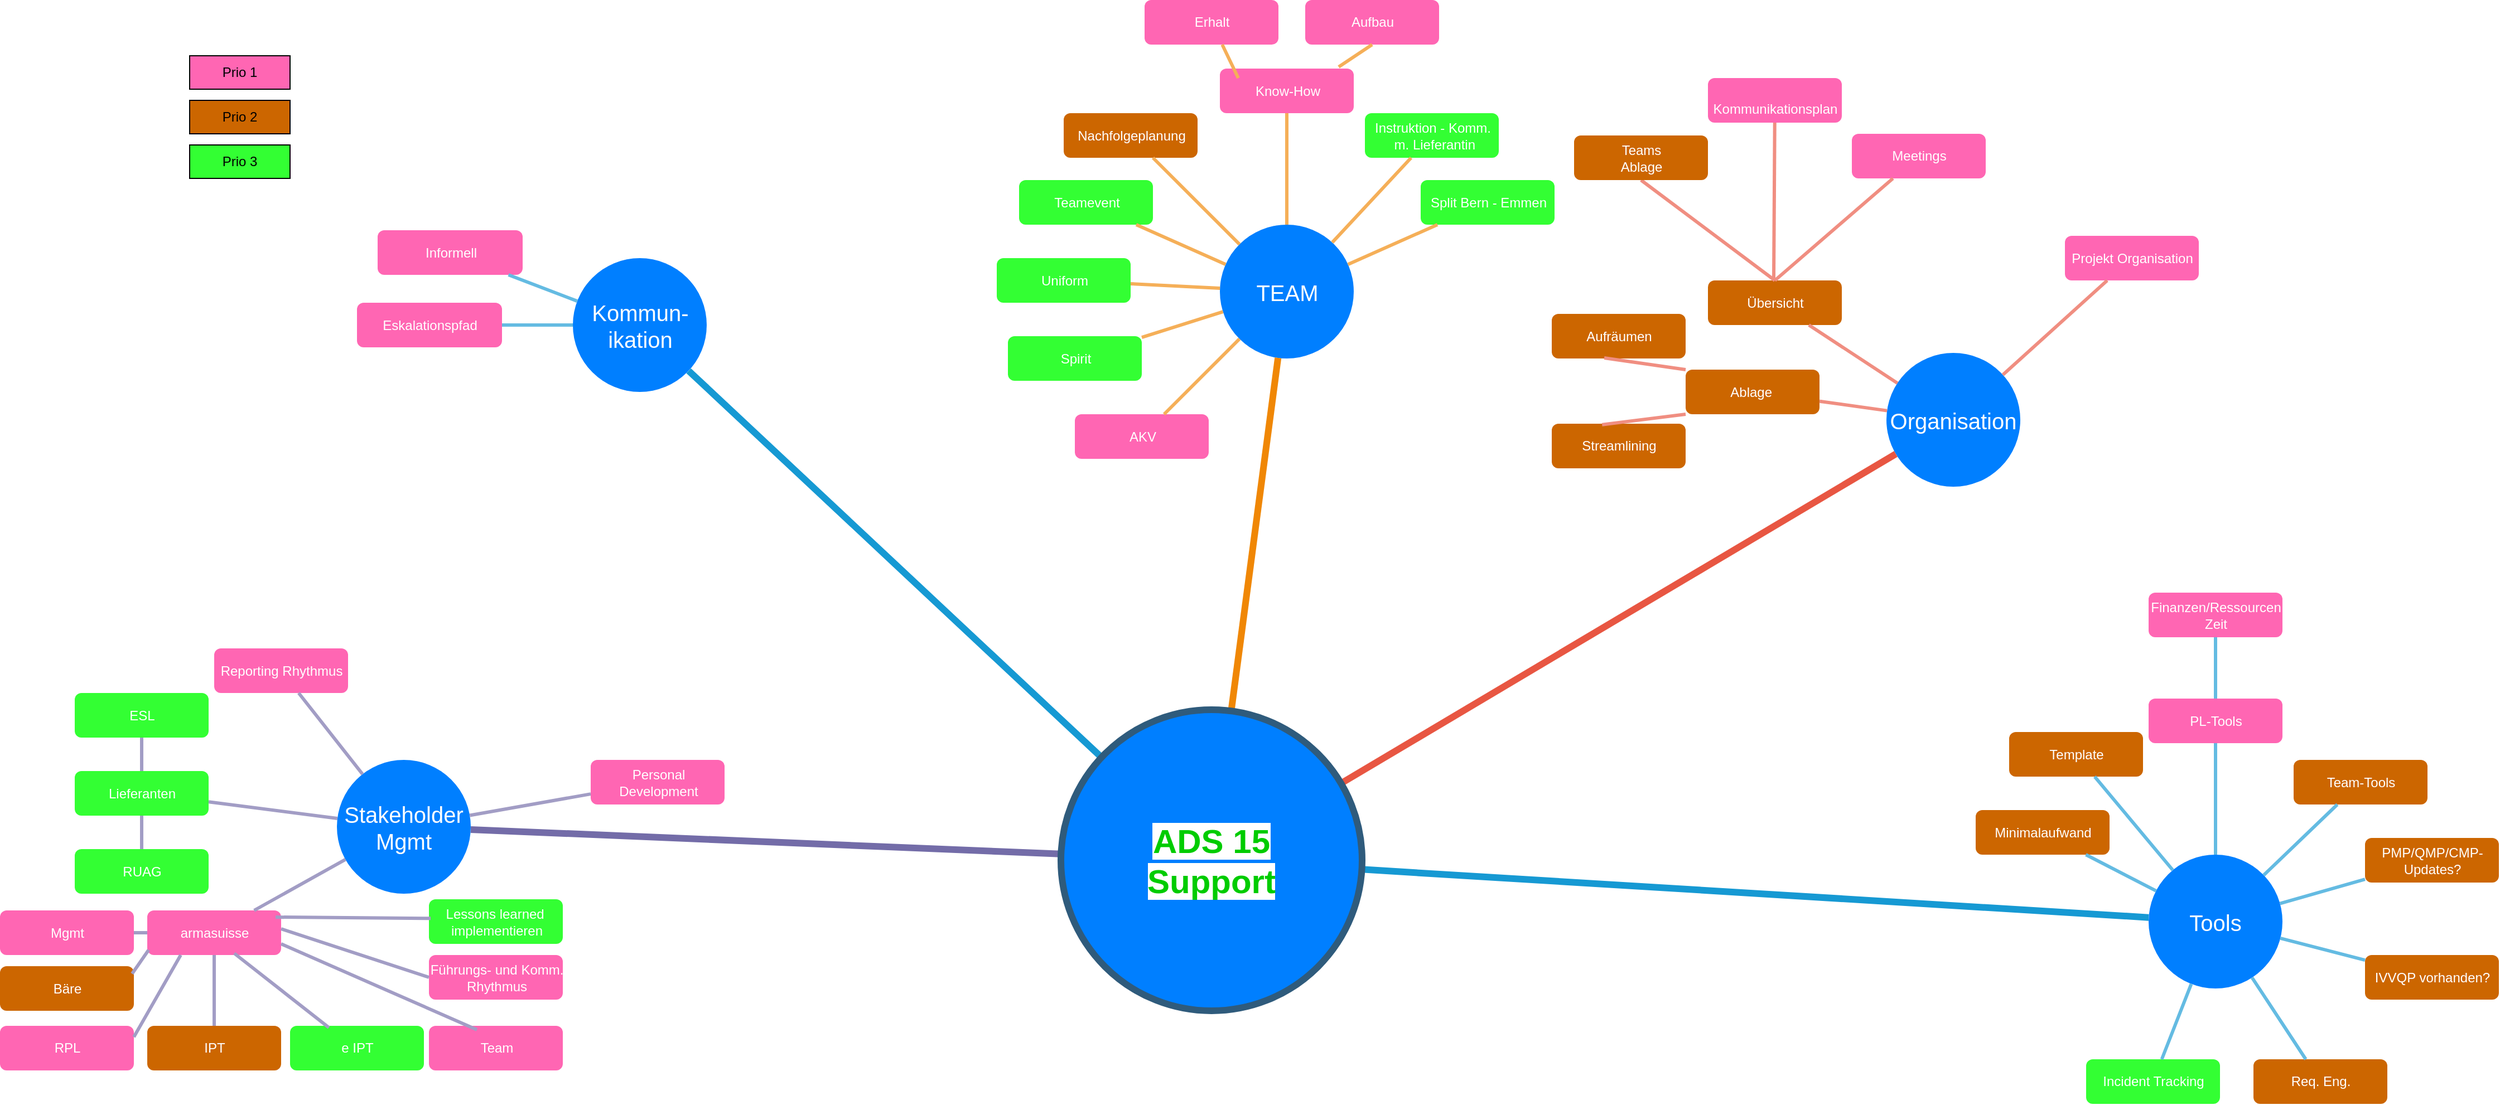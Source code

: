 <mxfile version="24.8.4" pages="2">
  <diagram id="6a731a19-8d31-9384-78a2-239565b7b9f0" name="Page-1">
    <mxGraphModel dx="3569" dy="1221" grid="1" gridSize="10" guides="1" tooltips="1" connect="1" arrows="1" fold="1" page="1" pageScale="1" pageWidth="1169" pageHeight="827" background="none" math="0" shadow="0">
      <root>
        <mxCell id="0" />
        <mxCell id="1" parent="0" />
        <mxCell id="1350" value="Kommun-&lt;div&gt;ikation&lt;/div&gt;" style="ellipse;whiteSpace=wrap;html=1;shadow=0;fontFamily=Helvetica;fontSize=20;fontColor=#FFFFFF;align=center;strokeWidth=3;fillColor=#007FFF;strokeColor=none;" parent="1" vertex="1">
          <mxGeometry x="523.5" y="271.5" width="120" height="120" as="geometry" />
        </mxCell>
        <mxCell id="1351" value="TEAM" style="ellipse;whiteSpace=wrap;html=1;shadow=0;fontFamily=Helvetica;fontSize=20;fontColor=#FFFFFF;align=center;strokeWidth=3;fillColor=#007FFF;strokeColor=none;gradientColor=none;" parent="1" vertex="1">
          <mxGeometry x="1103.5" y="241.5" width="120" height="120" as="geometry" />
        </mxCell>
        <mxCell id="1352" value="Organisation" style="ellipse;whiteSpace=wrap;html=1;shadow=0;fontFamily=Helvetica;fontSize=20;fontColor=#FFFFFF;align=center;strokeWidth=3;fillColor=#007FFF;strokeColor=none;" parent="1" vertex="1">
          <mxGeometry x="1701" y="356.5" width="120" height="120" as="geometry" />
        </mxCell>
        <mxCell id="1353" value="Tools" style="ellipse;whiteSpace=wrap;html=1;shadow=0;fontFamily=Helvetica;fontSize=20;fontColor=#FFFFFF;align=center;strokeWidth=3;fillColor=#007FFF;strokeColor=none;" parent="1" vertex="1">
          <mxGeometry x="1936" y="806.5" width="120" height="120" as="geometry" />
        </mxCell>
        <mxCell id="1357" value="AKV" style="rounded=1;fillColor=#FF66B3;strokeColor=none;strokeWidth=3;shadow=0;html=1;fontColor=#FFFFFF;" parent="1" vertex="1">
          <mxGeometry x="973.5" y="411.5" width="120" height="40" as="geometry" />
        </mxCell>
        <mxCell id="1359" style="endArrow=none;strokeWidth=6;strokeColor=#1699D3;html=1;" parent="1" source="1515" target="1350" edge="1">
          <mxGeometry relative="1" as="geometry" />
        </mxCell>
        <mxCell id="1360" style="endArrow=none;strokeWidth=6;strokeColor=#f08705;html=1;" parent="1" source="1515" target="1351" edge="1">
          <mxGeometry relative="1" as="geometry" />
        </mxCell>
        <mxCell id="1361" style="endArrow=none;strokeWidth=6;strokeColor=#E85642;html=1;" parent="1" source="1515" target="1352" edge="1">
          <mxGeometry relative="1" as="geometry" />
        </mxCell>
        <mxCell id="1362" style="endArrow=none;strokeWidth=6;strokeColor=#1699D3;html=1;" parent="1" source="1515" target="1353" edge="1">
          <mxGeometry relative="1" as="geometry" />
        </mxCell>
        <mxCell id="1363" style="endArrow=none;strokeWidth=6;strokeColor=#736CA8;html=1;" parent="1" source="1515" target="1516" edge="1">
          <mxGeometry relative="1" as="geometry" />
        </mxCell>
        <mxCell id="1369" value="Eskalationspfad" style="rounded=1;fillColor=#FF66B3;strokeColor=none;strokeWidth=3;shadow=0;html=1;fontColor=#FFFFFF;" parent="1" vertex="1">
          <mxGeometry x="330" y="311.5" width="130" height="40" as="geometry" />
        </mxCell>
        <mxCell id="1370" value="Informell" style="rounded=1;fillColor=#FF66B3;strokeColor=none;strokeWidth=3;shadow=0;html=1;fontColor=#FFFFFF;" parent="1" vertex="1">
          <mxGeometry x="348.5" y="246.5" width="130" height="40" as="geometry" />
        </mxCell>
        <mxCell id="1381" value="" style="edgeStyle=none;endArrow=none;strokeWidth=3;strokeColor=#64BBE2;html=1;" parent="1" source="1350" target="1369" edge="1">
          <mxGeometry x="-221.5" y="56.5" width="100" height="100" as="geometry">
            <mxPoint x="-221.5" y="156.5" as="sourcePoint" />
            <mxPoint x="-121.5" y="56.5" as="targetPoint" />
          </mxGeometry>
        </mxCell>
        <mxCell id="1382" value="" style="edgeStyle=none;endArrow=none;strokeWidth=3;strokeColor=#64BBE2;html=1;" parent="1" source="1350" target="1370" edge="1">
          <mxGeometry x="-221.5" y="56.5" width="100" height="100" as="geometry">
            <mxPoint x="-221.5" y="156.5" as="sourcePoint" />
            <mxPoint x="-121.5" y="56.5" as="targetPoint" />
          </mxGeometry>
        </mxCell>
        <mxCell id="1388" value="Spirit" style="rounded=1;fillColor=#33FF33;strokeColor=none;strokeWidth=3;shadow=0;html=1;fontColor=#FFFFFF;" parent="1" vertex="1">
          <mxGeometry x="913.5" y="341.5" width="120" height="40" as="geometry" />
        </mxCell>
        <mxCell id="1389" value="Uniform" style="rounded=1;fillColor=#33FF33;strokeColor=none;strokeWidth=3;shadow=0;html=1;fontColor=#FFFFFF;" parent="1" vertex="1">
          <mxGeometry x="903.5" y="271.5" width="120" height="40" as="geometry" />
        </mxCell>
        <mxCell id="1390" value="Teamevent" style="rounded=1;fillColor=#33FF33;strokeColor=none;strokeWidth=3;shadow=0;html=1;fontColor=#FFFFFF;" parent="1" vertex="1">
          <mxGeometry x="923.5" y="201.5" width="120" height="40" as="geometry" />
        </mxCell>
        <mxCell id="1391" value="Nachfolgeplanung" style="rounded=1;fillColor=#CC6600;strokeColor=none;strokeWidth=3;shadow=0;html=1;fontColor=#FFFFFF;" parent="1" vertex="1">
          <mxGeometry x="963.5" y="141.5" width="120" height="40" as="geometry" />
        </mxCell>
        <mxCell id="1392" value="Know-How" style="rounded=1;fillColor=#FF66B3;strokeColor=none;strokeWidth=3;shadow=0;html=1;fontColor=#FFFFFF;" parent="1" vertex="1">
          <mxGeometry x="1103.5" y="101.5" width="120" height="40" as="geometry" />
        </mxCell>
        <mxCell id="1393" value="Erhalt" style="rounded=1;fillColor=#FF66B3;strokeColor=none;strokeWidth=3;shadow=0;html=1;fontColor=#FFFFFF;" parent="1" vertex="1">
          <mxGeometry x="1036" y="40" width="120" height="40" as="geometry" />
        </mxCell>
        <mxCell id="1394" value="Instruktion - Komm.&lt;div&gt;&lt;span style=&quot;background-color: initial;&quot;&gt;&amp;nbsp;m.&amp;nbsp;&lt;/span&gt;&lt;span style=&quot;background-color: initial;&quot;&gt;Lieferantin&lt;/span&gt;&lt;/div&gt;" style="rounded=1;fillColor=#33FF33;strokeColor=none;strokeWidth=3;shadow=0;html=1;fontColor=#FFFFFF;" parent="1" vertex="1">
          <mxGeometry x="1233.5" y="141.5" width="120" height="40" as="geometry" />
        </mxCell>
        <mxCell id="1395" value="Split Bern - Emmen" style="rounded=1;fillColor=#33FF33;strokeColor=none;strokeWidth=3;shadow=0;html=1;fontColor=#FFFFFF;" parent="1" vertex="1">
          <mxGeometry x="1283.5" y="201.5" width="120" height="40" as="geometry" />
        </mxCell>
        <mxCell id="1399" value="" style="edgeStyle=none;endArrow=none;strokeWidth=3;strokeColor=#F5AF58;html=1;" parent="1" source="1351" target="1357" edge="1">
          <mxGeometry x="3.5" y="21.5" width="100" height="100" as="geometry">
            <mxPoint x="3.5" y="121.5" as="sourcePoint" />
            <mxPoint x="103.5" y="21.5" as="targetPoint" />
          </mxGeometry>
        </mxCell>
        <mxCell id="1400" value="" style="edgeStyle=none;endArrow=none;strokeWidth=3;strokeColor=#F5AF58;html=1;" parent="1" source="1351" target="1388" edge="1">
          <mxGeometry x="3.5" y="21.5" width="100" height="100" as="geometry">
            <mxPoint x="3.5" y="121.5" as="sourcePoint" />
            <mxPoint x="103.5" y="21.5" as="targetPoint" />
          </mxGeometry>
        </mxCell>
        <mxCell id="1401" value="" style="edgeStyle=none;endArrow=none;strokeWidth=3;strokeColor=#F5AF58;html=1;" parent="1" source="1351" target="1389" edge="1">
          <mxGeometry x="3.5" y="21.5" width="100" height="100" as="geometry">
            <mxPoint x="3.5" y="121.5" as="sourcePoint" />
            <mxPoint x="103.5" y="21.5" as="targetPoint" />
          </mxGeometry>
        </mxCell>
        <mxCell id="1402" value="" style="edgeStyle=none;endArrow=none;strokeWidth=3;strokeColor=#F5AF58;html=1;" parent="1" source="1351" target="1390" edge="1">
          <mxGeometry x="3.5" y="21.5" width="100" height="100" as="geometry">
            <mxPoint x="3.5" y="121.5" as="sourcePoint" />
            <mxPoint x="103.5" y="21.5" as="targetPoint" />
          </mxGeometry>
        </mxCell>
        <mxCell id="1403" value="" style="edgeStyle=none;endArrow=none;strokeWidth=3;strokeColor=#F5AF58;html=1;" parent="1" source="1351" target="1391" edge="1">
          <mxGeometry x="3.5" y="21.5" width="100" height="100" as="geometry">
            <mxPoint x="3.5" y="121.5" as="sourcePoint" />
            <mxPoint x="103.5" y="21.5" as="targetPoint" />
          </mxGeometry>
        </mxCell>
        <mxCell id="1404" value="" style="edgeStyle=none;endArrow=none;strokeWidth=3;strokeColor=#F5AF58;html=1;" parent="1" source="1351" target="1392" edge="1">
          <mxGeometry x="3.5" y="21.5" width="100" height="100" as="geometry">
            <mxPoint x="3.5" y="121.5" as="sourcePoint" />
            <mxPoint x="103.5" y="21.5" as="targetPoint" />
          </mxGeometry>
        </mxCell>
        <mxCell id="1406" value="" style="edgeStyle=none;endArrow=none;strokeWidth=3;strokeColor=#F5AF58;html=1;" parent="1" source="1351" target="1394" edge="1">
          <mxGeometry x="3.5" y="21.5" width="100" height="100" as="geometry">
            <mxPoint x="3.5" y="121.5" as="sourcePoint" />
            <mxPoint x="103.5" y="21.5" as="targetPoint" />
          </mxGeometry>
        </mxCell>
        <mxCell id="1407" value="" style="edgeStyle=none;endArrow=none;strokeWidth=3;strokeColor=#F5AF58;html=1;" parent="1" source="1351" target="1395" edge="1">
          <mxGeometry x="3.5" y="21.5" width="100" height="100" as="geometry">
            <mxPoint x="3.5" y="121.5" as="sourcePoint" />
            <mxPoint x="103.5" y="21.5" as="targetPoint" />
          </mxGeometry>
        </mxCell>
        <mxCell id="1413" value="Streamlining" style="rounded=1;fillColor=#CC6600;strokeColor=none;strokeWidth=3;shadow=0;html=1;fontColor=#FFFFFF;" parent="1" vertex="1">
          <mxGeometry x="1401" y="420" width="120" height="40" as="geometry" />
        </mxCell>
        <mxCell id="1414" value="Ablage&amp;nbsp;" style="rounded=1;fillColor=#CC6600;strokeColor=none;strokeWidth=3;shadow=0;html=1;fontColor=#FFFFFF;" parent="1" vertex="1">
          <mxGeometry x="1521" y="371.5" width="120" height="40" as="geometry" />
        </mxCell>
        <mxCell id="1415" value="Übersicht" style="rounded=1;fillColor=#CC6600;strokeColor=none;strokeWidth=3;shadow=0;html=1;fontColor=#FFFFFF;" parent="1" vertex="1">
          <mxGeometry x="1541" y="291.5" width="120" height="40" as="geometry" />
        </mxCell>
        <mxCell id="1416" value="&lt;br&gt;&lt;div&gt;Kommunikationsplan&lt;/div&gt;" style="rounded=1;fillColor=#FF66B3;strokeColor=none;strokeWidth=3;shadow=0;html=1;fontColor=#FFFFFF;" parent="1" vertex="1">
          <mxGeometry x="1541" y="110" width="120" height="40" as="geometry" />
        </mxCell>
        <mxCell id="1417" value="Meetings" style="rounded=1;fillColor=#FF66B3;strokeColor=none;strokeWidth=3;shadow=0;html=1;fontColor=#FFFFFF;" parent="1" vertex="1">
          <mxGeometry x="1670" y="160" width="120" height="40" as="geometry" />
        </mxCell>
        <mxCell id="1418" value="Projekt Organisation" style="rounded=1;fillColor=#FF66B3;strokeColor=none;strokeWidth=3;shadow=0;html=1;fontColor=#FFFFFF;" parent="1" vertex="1">
          <mxGeometry x="1861" y="251.5" width="120" height="40" as="geometry" />
        </mxCell>
        <mxCell id="1424" value="" style="edgeStyle=none;endArrow=none;strokeWidth=3;strokeColor=#F08E81;html=1;exitX=0;exitY=1;exitDx=0;exitDy=0;entryX=0.376;entryY=0.021;entryDx=0;entryDy=0;entryPerimeter=0;" parent="1" source="1414" target="1413" edge="1">
          <mxGeometry x="31" y="106.5" width="100" height="100" as="geometry">
            <mxPoint x="31" y="206.5" as="sourcePoint" />
            <mxPoint x="131" y="106.5" as="targetPoint" />
          </mxGeometry>
        </mxCell>
        <mxCell id="1425" value="" style="edgeStyle=none;endArrow=none;strokeWidth=3;strokeColor=#F08E81;html=1;" parent="1" source="1352" target="1414" edge="1">
          <mxGeometry x="31" y="106.5" width="100" height="100" as="geometry">
            <mxPoint x="31" y="206.5" as="sourcePoint" />
            <mxPoint x="131" y="106.5" as="targetPoint" />
          </mxGeometry>
        </mxCell>
        <mxCell id="1426" value="" style="edgeStyle=none;endArrow=none;strokeWidth=3;strokeColor=#F08E81;html=1;" parent="1" source="1352" target="1415" edge="1">
          <mxGeometry x="31" y="106.5" width="100" height="100" as="geometry">
            <mxPoint x="31" y="206.5" as="sourcePoint" />
            <mxPoint x="131" y="106.5" as="targetPoint" />
          </mxGeometry>
        </mxCell>
        <mxCell id="1427" value="" style="edgeStyle=none;endArrow=none;strokeWidth=3;strokeColor=#F08E81;html=1;" parent="1" target="1416" edge="1">
          <mxGeometry x="31" y="106.5" width="100" height="100" as="geometry">
            <mxPoint x="1600" y="290" as="sourcePoint" />
            <mxPoint x="131" y="106.5" as="targetPoint" />
          </mxGeometry>
        </mxCell>
        <mxCell id="1428" value="" style="edgeStyle=none;endArrow=none;strokeWidth=3;strokeColor=#F08E81;html=1;exitX=0.5;exitY=0;exitDx=0;exitDy=0;" parent="1" source="1415" target="1417" edge="1">
          <mxGeometry x="31" y="106.5" width="100" height="100" as="geometry">
            <mxPoint x="31" y="206.5" as="sourcePoint" />
            <mxPoint x="131" y="106.5" as="targetPoint" />
          </mxGeometry>
        </mxCell>
        <mxCell id="1429" value="" style="edgeStyle=none;endArrow=none;strokeWidth=3;strokeColor=#F08E81;html=1;" parent="1" source="1352" target="1418" edge="1">
          <mxGeometry x="31" y="106.5" width="100" height="100" as="geometry">
            <mxPoint x="31" y="206.5" as="sourcePoint" />
            <mxPoint x="131" y="106.5" as="targetPoint" />
          </mxGeometry>
        </mxCell>
        <mxCell id="1435" value="Minimalaufwand" style="rounded=1;fillColor=#CC6600;strokeColor=none;strokeWidth=3;shadow=0;html=1;fontColor=#FFFFFF;" parent="1" vertex="1">
          <mxGeometry x="1781" y="766.5" width="120" height="40" as="geometry" />
        </mxCell>
        <mxCell id="1436" value="Template" style="rounded=1;fillColor=#CC6600;strokeColor=none;strokeWidth=3;shadow=0;html=1;fontColor=#FFFFFF;" parent="1" vertex="1">
          <mxGeometry x="1811" y="696.5" width="120" height="40" as="geometry" />
        </mxCell>
        <mxCell id="1437" value="PL-Tools" style="rounded=1;fillColor=#FF66B3;strokeColor=none;strokeWidth=3;shadow=0;html=1;fontColor=#FFFFFF;" parent="1" vertex="1">
          <mxGeometry x="1936" y="666.5" width="120" height="40" as="geometry" />
        </mxCell>
        <mxCell id="1438" value="Team-Tools" style="rounded=1;fillColor=#CC6600;strokeColor=none;strokeWidth=3;shadow=0;html=1;fontColor=#FFFFFF;" parent="1" vertex="1">
          <mxGeometry x="2066" y="721.5" width="120" height="40" as="geometry" />
        </mxCell>
        <mxCell id="1440" value="PMP/QMP/CMP-&lt;div&gt;Updates?&lt;/div&gt;" style="rounded=1;fillColor=#CC6600;strokeColor=none;strokeWidth=3;shadow=0;html=1;fontColor=#FFFFFF;" parent="1" vertex="1">
          <mxGeometry x="2130" y="791.5" width="120" height="40" as="geometry" />
        </mxCell>
        <mxCell id="1441" value="IVVQP vorhanden?" style="rounded=1;fillColor=#CC6600;strokeColor=none;strokeWidth=3;shadow=0;html=1;fontColor=#FFFFFF;" parent="1" vertex="1">
          <mxGeometry x="2130" y="896.5" width="120" height="40" as="geometry" />
        </mxCell>
        <mxCell id="1443" value="Req. Eng." style="rounded=1;fillColor=#CC6600;strokeColor=none;strokeWidth=3;shadow=0;html=1;fontColor=#FFFFFF;" parent="1" vertex="1">
          <mxGeometry x="2030" y="990" width="120" height="40" as="geometry" />
        </mxCell>
        <mxCell id="1444" value="Incident Tracking" style="rounded=1;fillColor=#33FF33;strokeColor=none;strokeWidth=3;shadow=0;html=1;fontColor=#FFFFFF;" parent="1" vertex="1">
          <mxGeometry x="1880" y="990" width="120" height="40" as="geometry" />
        </mxCell>
        <mxCell id="1445" value="Finanzen/Ressourcen&lt;div&gt;Zeit&lt;/div&gt;" style="rounded=1;fillColor=#FF66B3;strokeColor=none;strokeWidth=3;shadow=0;html=1;fontColor=#FFFFFF;" parent="1" vertex="1">
          <mxGeometry x="1936" y="571.5" width="120" height="40" as="geometry" />
        </mxCell>
        <mxCell id="1446" value="" style="edgeStyle=none;endArrow=none;strokeWidth=3;strokeColor=#64BBE2;html=1;" parent="1" source="1353" target="1435" edge="1">
          <mxGeometry x="-24" y="196.5" width="100" height="100" as="geometry">
            <mxPoint x="-24" y="296.5" as="sourcePoint" />
            <mxPoint x="76" y="196.5" as="targetPoint" />
          </mxGeometry>
        </mxCell>
        <mxCell id="1447" value="" style="edgeStyle=none;endArrow=none;strokeWidth=3;strokeColor=#64BBE2;html=1;" parent="1" source="1353" target="1436" edge="1">
          <mxGeometry x="-24" y="196.5" width="100" height="100" as="geometry">
            <mxPoint x="-24" y="296.5" as="sourcePoint" />
            <mxPoint x="76" y="196.5" as="targetPoint" />
          </mxGeometry>
        </mxCell>
        <mxCell id="1448" value="" style="edgeStyle=none;endArrow=none;strokeWidth=3;strokeColor=#64BBE2;html=1;" parent="1" source="1353" target="1437" edge="1">
          <mxGeometry x="-24" y="196.5" width="100" height="100" as="geometry">
            <mxPoint x="-24" y="296.5" as="sourcePoint" />
            <mxPoint x="76" y="196.5" as="targetPoint" />
          </mxGeometry>
        </mxCell>
        <mxCell id="1449" value="" style="edgeStyle=none;endArrow=none;strokeWidth=3;strokeColor=#64BBE2;html=1;" parent="1" source="1353" target="1438" edge="1">
          <mxGeometry x="-24" y="196.5" width="100" height="100" as="geometry">
            <mxPoint x="-24" y="296.5" as="sourcePoint" />
            <mxPoint x="76" y="196.5" as="targetPoint" />
          </mxGeometry>
        </mxCell>
        <mxCell id="1451" value="" style="edgeStyle=none;endArrow=none;strokeWidth=3;strokeColor=#64BBE2;html=1;" parent="1" source="1353" target="1440" edge="1">
          <mxGeometry x="-24" y="196.5" width="100" height="100" as="geometry">
            <mxPoint x="-24" y="296.5" as="sourcePoint" />
            <mxPoint x="76" y="196.5" as="targetPoint" />
          </mxGeometry>
        </mxCell>
        <mxCell id="1453" value="" style="edgeStyle=none;endArrow=none;strokeWidth=3;strokeColor=#64BBE2;html=1;" parent="1" source="1353" target="1441" edge="1">
          <mxGeometry x="-24" y="196.5" width="100" height="100" as="geometry">
            <mxPoint x="-24" y="296.5" as="sourcePoint" />
            <mxPoint x="76" y="196.5" as="targetPoint" />
          </mxGeometry>
        </mxCell>
        <mxCell id="1454" value="" style="edgeStyle=none;endArrow=none;strokeWidth=3;strokeColor=#64BBE2;html=1;" parent="1" source="1353" target="1443" edge="1">
          <mxGeometry x="-24" y="196.5" width="100" height="100" as="geometry">
            <mxPoint x="-24" y="296.5" as="sourcePoint" />
            <mxPoint x="76" y="196.5" as="targetPoint" />
          </mxGeometry>
        </mxCell>
        <mxCell id="1455" value="" style="edgeStyle=none;endArrow=none;strokeWidth=3;strokeColor=#64BBE2;html=1;" parent="1" source="1353" target="1444" edge="1">
          <mxGeometry x="-24" y="196.5" width="100" height="100" as="geometry">
            <mxPoint x="-24" y="296.5" as="sourcePoint" />
            <mxPoint x="76" y="196.5" as="targetPoint" />
          </mxGeometry>
        </mxCell>
        <mxCell id="1456" value="" style="edgeStyle=none;endArrow=none;strokeWidth=3;strokeColor=#64BBE2;html=1;exitX=0.5;exitY=0;exitDx=0;exitDy=0;" parent="1" source="1437" target="1445" edge="1">
          <mxGeometry x="-24" y="196.5" width="100" height="100" as="geometry">
            <mxPoint x="-24" y="296.5" as="sourcePoint" />
            <mxPoint x="76" y="196.5" as="targetPoint" />
          </mxGeometry>
        </mxCell>
        <mxCell id="1514" style="edgeStyle=orthogonalEdgeStyle;rounded=0;html=1;exitX=0.75;exitY=0;entryX=0.75;entryY=0;startArrow=none;startFill=0;endArrow=block;endFill=1;jettySize=auto;orthogonalLoop=1;strokeColor=#12aab5;strokeWidth=6;fontSize=20;fontColor=#2F5B7C;" parent="1" source="1414" target="1414" edge="1">
          <mxGeometry relative="1" as="geometry" />
        </mxCell>
        <mxCell id="1515" value="&lt;font style=&quot;background-color: rgb(255, 255, 255);&quot; color=&quot;#00cc00&quot;&gt;&lt;font style=&quot;font-size: 30px;&quot;&gt;ADS 15&lt;br&gt;&lt;/font&gt;Support&lt;/font&gt;" style="ellipse;whiteSpace=wrap;html=1;shadow=0;fontFamily=Helvetica;fontSize=30;fontColor=#2F5B7C;align=center;strokeColor=#2F5B7C;strokeWidth=6;fillColor=#007FFF;fontStyle=1;gradientColor=none;" parent="1" vertex="1">
          <mxGeometry x="961" y="676.5" width="270" height="270" as="geometry" />
        </mxCell>
        <mxCell id="1516" value="Stakeholder&lt;div&gt;Mgmt&lt;/div&gt;" style="ellipse;whiteSpace=wrap;html=1;shadow=0;fontFamily=Helvetica;fontSize=20;fontColor=#FFFFFF;align=center;strokeWidth=3;fillColor=#007FFF;strokeColor=none;" parent="1" vertex="1">
          <mxGeometry x="312" y="721.5" width="120" height="120" as="geometry" />
        </mxCell>
        <mxCell id="1517" value="Reporting Rhythmus" style="rounded=1;fillColor=#FF66B3;strokeColor=none;strokeWidth=3;shadow=0;html=1;fontColor=#FFFFFF;" parent="1" vertex="1">
          <mxGeometry x="202" y="621.5" width="120" height="40" as="geometry" />
        </mxCell>
        <mxCell id="1521" value="Personal &#xa;Development" style="rounded=1;fillColor=#FF66B3;strokeColor=none;strokeWidth=3;shadow=0;html=1;fontColor=#FFFFFF;" parent="1" vertex="1">
          <mxGeometry x="539.5" y="721.5" width="120" height="40" as="geometry" />
        </mxCell>
        <mxCell id="1522" value="ESL" style="rounded=1;fillColor=#33FF33;strokeColor=none;strokeWidth=3;shadow=0;html=1;fontColor=#FFFFFF;" parent="1" vertex="1">
          <mxGeometry x="77" y="661.5" width="120" height="40" as="geometry" />
        </mxCell>
        <mxCell id="1523" value="IPT" style="rounded=1;fillColor=#CC6600;strokeColor=none;strokeWidth=3;shadow=0;html=1;fontColor=#FFFFFF;" parent="1" vertex="1">
          <mxGeometry x="142" y="960" width="120" height="40" as="geometry" />
        </mxCell>
        <mxCell id="1524" value="Bäre" style="rounded=1;fillColor=#CC6600;strokeColor=none;strokeWidth=3;shadow=0;html=1;fontColor=#FFFFFF;" parent="1" vertex="1">
          <mxGeometry x="10" y="906.5" width="120" height="40" as="geometry" />
        </mxCell>
        <mxCell id="1525" value="Mgmt" style="rounded=1;fillColor=#FF66B3;strokeColor=none;strokeWidth=3;shadow=0;html=1;fontColor=#FFFFFF;" parent="1" vertex="1">
          <mxGeometry x="10" y="856.5" width="120" height="40" as="geometry" />
        </mxCell>
        <mxCell id="1526" value="armasuisse" style="rounded=1;fillColor=#FF66B3;strokeColor=none;strokeWidth=3;shadow=0;html=1;fontColor=#FFFFFF;" parent="1" vertex="1">
          <mxGeometry x="142" y="856.5" width="120" height="40" as="geometry" />
        </mxCell>
        <mxCell id="1527" value="RUAG" style="rounded=1;fillColor=#33FF33;strokeColor=none;strokeWidth=3;shadow=0;html=1;fontColor=#FFFFFF;" parent="1" vertex="1">
          <mxGeometry x="77" y="801.5" width="120" height="40" as="geometry" />
        </mxCell>
        <mxCell id="1528" value="" style="edgeStyle=none;endArrow=none;strokeWidth=3;strokeColor=#A29DC5;html=1;" parent="1" source="1516" target="1517" edge="1">
          <mxGeometry x="-1498" y="-303.5" width="100" height="100" as="geometry">
            <mxPoint x="-1498" y="-203.5" as="sourcePoint" />
            <mxPoint x="-1398" y="-303.5" as="targetPoint" />
          </mxGeometry>
        </mxCell>
        <mxCell id="1529" value="Lieferanten" style="rounded=1;fillColor=#33FF33;strokeColor=none;strokeWidth=3;shadow=0;html=1;fontColor=#FFFFFF;" parent="1" vertex="1">
          <mxGeometry x="77" y="731.5" width="120" height="40" as="geometry" />
        </mxCell>
        <mxCell id="1533" value="" style="edgeStyle=none;endArrow=none;strokeWidth=3;strokeColor=#A29DC5;html=1;" parent="1" source="1516" target="1521" edge="1">
          <mxGeometry x="-1498" y="-303.5" width="100" height="100" as="geometry">
            <mxPoint x="-1498" y="-203.5" as="sourcePoint" />
            <mxPoint x="-1398" y="-303.5" as="targetPoint" />
          </mxGeometry>
        </mxCell>
        <mxCell id="1534" value="" style="edgeStyle=none;endArrow=none;strokeWidth=3;strokeColor=#A29DC5;html=1;exitX=0.5;exitY=0;exitDx=0;exitDy=0;" parent="1" source="1529" target="1522" edge="1">
          <mxGeometry x="-1498" y="-303.5" width="100" height="100" as="geometry">
            <mxPoint x="-1498" y="-203.5" as="sourcePoint" />
            <mxPoint x="-1398" y="-303.5" as="targetPoint" />
          </mxGeometry>
        </mxCell>
        <mxCell id="1535" value="" style="edgeStyle=none;endArrow=none;strokeWidth=3;strokeColor=#A29DC5;html=1;" parent="1" source="1526" target="1523" edge="1">
          <mxGeometry x="-1498" y="-303.5" width="100" height="100" as="geometry">
            <mxPoint x="-1498" y="-203.5" as="sourcePoint" />
            <mxPoint x="-1398" y="-303.5" as="targetPoint" />
          </mxGeometry>
        </mxCell>
        <mxCell id="1536" value="" style="edgeStyle=none;endArrow=none;strokeWidth=3;strokeColor=#A29DC5;html=1;exitX=0.01;exitY=0.888;exitDx=0;exitDy=0;exitPerimeter=0;entryX=0.987;entryY=0.168;entryDx=0;entryDy=0;entryPerimeter=0;" parent="1" source="1526" target="1524" edge="1">
          <mxGeometry x="-1498" y="-303.5" width="100" height="100" as="geometry">
            <mxPoint x="-1498" y="-203.5" as="sourcePoint" />
            <mxPoint x="-1398" y="-303.5" as="targetPoint" />
          </mxGeometry>
        </mxCell>
        <mxCell id="1537" value="" style="edgeStyle=none;endArrow=none;strokeWidth=3;strokeColor=#A29DC5;html=1;exitX=0;exitY=0.5;exitDx=0;exitDy=0;entryX=1;entryY=0.5;entryDx=0;entryDy=0;" parent="1" source="1526" target="1525" edge="1">
          <mxGeometry x="-1498" y="-303.5" width="100" height="100" as="geometry">
            <mxPoint x="-1498" y="-203.5" as="sourcePoint" />
            <mxPoint x="-1398" y="-303.5" as="targetPoint" />
          </mxGeometry>
        </mxCell>
        <mxCell id="1538" value="" style="edgeStyle=none;endArrow=none;strokeWidth=3;strokeColor=#A29DC5;html=1;" parent="1" source="1516" target="1526" edge="1">
          <mxGeometry x="-1498" y="-303.5" width="100" height="100" as="geometry">
            <mxPoint x="-1498" y="-203.5" as="sourcePoint" />
            <mxPoint x="-1398" y="-303.5" as="targetPoint" />
          </mxGeometry>
        </mxCell>
        <mxCell id="1539" value="" style="edgeStyle=none;endArrow=none;strokeWidth=3;strokeColor=#A29DC5;html=1;exitX=0.5;exitY=1;exitDx=0;exitDy=0;" parent="1" source="1529" target="1527" edge="1">
          <mxGeometry x="-1498" y="-303.5" width="100" height="100" as="geometry">
            <mxPoint x="-1498" y="-203.5" as="sourcePoint" />
            <mxPoint x="-1398" y="-303.5" as="targetPoint" />
          </mxGeometry>
        </mxCell>
        <mxCell id="1540" value="" style="edgeStyle=none;endArrow=none;strokeWidth=3;strokeColor=#A29DC5;html=1;" parent="1" source="1516" target="1529" edge="1">
          <mxGeometry x="-1498" y="-303.5" width="100" height="100" as="geometry">
            <mxPoint x="-1498" y="-203.5" as="sourcePoint" />
            <mxPoint x="-1398" y="-303.5" as="targetPoint" />
          </mxGeometry>
        </mxCell>
        <mxCell id="1542" style="edgeStyle=none;rounded=0;html=1;exitX=0.5;exitY=1;endArrow=none;endFill=0;jettySize=auto;orthogonalLoop=1;strokeColor=#736CA8;strokeWidth=2;fillColor=#64bbe2;fontSize=20;fontColor=#23445D;" parent="1" source="1529" target="1529" edge="1">
          <mxGeometry relative="1" as="geometry" />
        </mxCell>
        <mxCell id="229S0p27oU1wgrbRogru-1542" value="" style="edgeStyle=none;endArrow=none;strokeWidth=3;strokeColor=#F08E81;html=1;exitX=0.5;exitY=0;exitDx=0;exitDy=0;entryX=0.5;entryY=1;entryDx=0;entryDy=0;" parent="1" source="1415" target="229S0p27oU1wgrbRogru-1543" edge="1">
          <mxGeometry x="31" y="106.5" width="100" height="100" as="geometry">
            <mxPoint x="1561" y="291" as="sourcePoint" />
            <mxPoint x="1521" y="192" as="targetPoint" />
          </mxGeometry>
        </mxCell>
        <mxCell id="229S0p27oU1wgrbRogru-1543" value="Teams&lt;div&gt;Ablage&lt;/div&gt;" style="rounded=1;fillColor=#CC6600;strokeColor=none;strokeWidth=3;shadow=0;html=1;fontColor=#FFFFFF;" parent="1" vertex="1">
          <mxGeometry x="1421" y="161.5" width="120" height="40" as="geometry" />
        </mxCell>
        <mxCell id="229S0p27oU1wgrbRogru-1544" value="RPL" style="rounded=1;fillColor=#FF66B3;strokeColor=none;strokeWidth=3;shadow=0;html=1;fontColor=#FFFFFF;" parent="1" vertex="1">
          <mxGeometry x="10" y="960" width="120" height="40" as="geometry" />
        </mxCell>
        <mxCell id="229S0p27oU1wgrbRogru-1545" value="" style="edgeStyle=none;endArrow=none;strokeWidth=3;strokeColor=#A29DC5;html=1;exitX=1;exitY=0.25;exitDx=0;exitDy=0;entryX=0.25;entryY=1;entryDx=0;entryDy=0;" parent="1" source="229S0p27oU1wgrbRogru-1544" target="1526" edge="1">
          <mxGeometry x="-1498" y="-303.5" width="100" height="100" as="geometry">
            <mxPoint x="130" y="974" as="sourcePoint" />
            <mxPoint x="189" y="1000" as="targetPoint" />
          </mxGeometry>
        </mxCell>
        <mxCell id="229S0p27oU1wgrbRogru-1546" value="e IPT" style="rounded=1;fillColor=#33FF33;strokeColor=none;strokeWidth=3;shadow=0;html=1;fontColor=#FFFFFF;" parent="1" vertex="1">
          <mxGeometry x="270" y="960" width="120" height="40" as="geometry" />
        </mxCell>
        <mxCell id="229S0p27oU1wgrbRogru-1547" value="" style="edgeStyle=none;endArrow=none;strokeWidth=3;strokeColor=#A29DC5;html=1;entryX=0.29;entryY=0.04;entryDx=0;entryDy=0;entryPerimeter=0;" parent="1" target="229S0p27oU1wgrbRogru-1546" edge="1">
          <mxGeometry x="-1498" y="-303.5" width="100" height="100" as="geometry">
            <mxPoint x="220" y="895" as="sourcePoint" />
            <mxPoint x="220" y="958" as="targetPoint" />
          </mxGeometry>
        </mxCell>
        <mxCell id="229S0p27oU1wgrbRogru-1548" value="Team" style="rounded=1;fillColor=#FF66B3;strokeColor=none;strokeWidth=3;shadow=0;html=1;fontColor=#FFFFFF;" parent="1" vertex="1">
          <mxGeometry x="394.5" y="960" width="120" height="40" as="geometry" />
        </mxCell>
        <mxCell id="229S0p27oU1wgrbRogru-1549" value="" style="edgeStyle=none;endArrow=none;strokeWidth=3;strokeColor=#A29DC5;html=1;entryX=0.29;entryY=0.04;entryDx=0;entryDy=0;entryPerimeter=0;exitX=1;exitY=0.75;exitDx=0;exitDy=0;" parent="1" source="1526" edge="1">
          <mxGeometry x="-1498" y="-303.5" width="100" height="100" as="geometry">
            <mxPoint x="352.5" y="896.5" as="sourcePoint" />
            <mxPoint x="437.5" y="963.5" as="targetPoint" />
          </mxGeometry>
        </mxCell>
        <mxCell id="229S0p27oU1wgrbRogru-1550" value="Führungs- und Komm.&lt;div&gt;Rhythmus&lt;/div&gt;" style="rounded=1;fillColor=#FF66B3;strokeColor=none;strokeWidth=3;shadow=0;html=1;fontColor=#FFFFFF;" parent="1" vertex="1">
          <mxGeometry x="394.5" y="896.5" width="120" height="40" as="geometry" />
        </mxCell>
        <mxCell id="229S0p27oU1wgrbRogru-1551" value="" style="edgeStyle=none;endArrow=none;strokeWidth=3;strokeColor=#A29DC5;html=1;exitX=0;exitY=0.5;exitDx=0;exitDy=0;" parent="1" source="229S0p27oU1wgrbRogru-1550" edge="1">
          <mxGeometry x="-1498" y="-303.5" width="100" height="100" as="geometry">
            <mxPoint x="344" y="827" as="sourcePoint" />
            <mxPoint x="262" y="873" as="targetPoint" />
          </mxGeometry>
        </mxCell>
        <mxCell id="229S0p27oU1wgrbRogru-1552" value="Lessons learned&amp;nbsp;&lt;div&gt;implementieren&lt;/div&gt;" style="rounded=1;fillColor=#33FF33;strokeColor=none;strokeWidth=3;shadow=0;html=1;fontColor=#FFFFFF;" parent="1" vertex="1">
          <mxGeometry x="394.5" y="846.5" width="120" height="40" as="geometry" />
        </mxCell>
        <mxCell id="229S0p27oU1wgrbRogru-1553" value="" style="edgeStyle=none;endArrow=none;strokeWidth=3;strokeColor=#A29DC5;html=1;exitX=0.013;exitY=0.428;exitDx=0;exitDy=0;exitPerimeter=0;" parent="1" source="229S0p27oU1wgrbRogru-1552" edge="1">
          <mxGeometry x="-1498" y="-303.5" width="100" height="100" as="geometry">
            <mxPoint x="390" y="906.5" as="sourcePoint" />
            <mxPoint x="257" y="862.5" as="targetPoint" />
          </mxGeometry>
        </mxCell>
        <mxCell id="229S0p27oU1wgrbRogru-1554" value="Aufbau" style="rounded=1;fillColor=#FF66B3;strokeColor=none;strokeWidth=3;shadow=0;html=1;fontColor=#FFFFFF;" parent="1" vertex="1">
          <mxGeometry x="1180" y="40" width="120" height="40" as="geometry" />
        </mxCell>
        <mxCell id="229S0p27oU1wgrbRogru-1555" value="" style="edgeStyle=none;endArrow=none;strokeWidth=3;strokeColor=#F5AF58;html=1;" parent="1" target="1393" edge="1">
          <mxGeometry x="3.5" y="21.5" width="100" height="100" as="geometry">
            <mxPoint x="1120" y="110" as="sourcePoint" />
            <mxPoint x="1079" y="80" as="targetPoint" />
          </mxGeometry>
        </mxCell>
        <mxCell id="229S0p27oU1wgrbRogru-1556" value="" style="edgeStyle=none;endArrow=none;strokeWidth=3;strokeColor=#F5AF58;html=1;exitX=0.5;exitY=1;exitDx=0;exitDy=0;" parent="1" source="229S0p27oU1wgrbRogru-1554" edge="1">
          <mxGeometry x="3.5" y="21.5" width="100" height="100" as="geometry">
            <mxPoint x="1130" y="120" as="sourcePoint" />
            <mxPoint x="1210" y="100" as="targetPoint" />
          </mxGeometry>
        </mxCell>
        <mxCell id="229S0p27oU1wgrbRogru-1557" value="Aufräumen" style="rounded=1;fillColor=#CC6600;strokeColor=none;strokeWidth=3;shadow=0;html=1;fontColor=#FFFFFF;" parent="1" vertex="1">
          <mxGeometry x="1401" y="321.5" width="120" height="40" as="geometry" />
        </mxCell>
        <mxCell id="229S0p27oU1wgrbRogru-1558" value="" style="edgeStyle=none;endArrow=none;strokeWidth=3;strokeColor=#F08E81;html=1;exitX=0;exitY=0;exitDx=0;exitDy=0;entryX=0.392;entryY=0.988;entryDx=0;entryDy=0;entryPerimeter=0;" parent="1" source="1414" target="229S0p27oU1wgrbRogru-1557" edge="1">
          <mxGeometry x="31" y="106.5" width="100" height="100" as="geometry">
            <mxPoint x="1511.5" y="371.5" as="sourcePoint" />
            <mxPoint x="1450.5" y="362.5" as="targetPoint" />
          </mxGeometry>
        </mxCell>
        <mxCell id="StVS0rNrjtxo-OXlDpKq-1542" value="Prio 1" style="rounded=0;whiteSpace=wrap;html=1;fillColor=#FF66B3;" vertex="1" parent="1">
          <mxGeometry x="180" y="90" width="90" height="30" as="geometry" />
        </mxCell>
        <mxCell id="StVS0rNrjtxo-OXlDpKq-1543" value="Prio 2" style="rounded=0;whiteSpace=wrap;html=1;fillColor=#CC6600;" vertex="1" parent="1">
          <mxGeometry x="180" y="130" width="90" height="30" as="geometry" />
        </mxCell>
        <mxCell id="StVS0rNrjtxo-OXlDpKq-1544" value="Prio 3" style="rounded=0;whiteSpace=wrap;html=1;fillColor=#33FF33;" vertex="1" parent="1">
          <mxGeometry x="180" y="170" width="90" height="30" as="geometry" />
        </mxCell>
      </root>
    </mxGraphModel>
  </diagram>
  <diagram id="YhZzNYxZ4jul2DYRJByW" name="Seite-2">
    <mxGraphModel dx="1238" dy="423" grid="1" gridSize="10" guides="1" tooltips="1" connect="1" arrows="1" fold="1" page="1" pageScale="1" pageWidth="827" pageHeight="1169" math="0" shadow="0">
      <root>
        <mxCell id="0" />
        <mxCell id="1" parent="0" />
      </root>
    </mxGraphModel>
  </diagram>
</mxfile>
